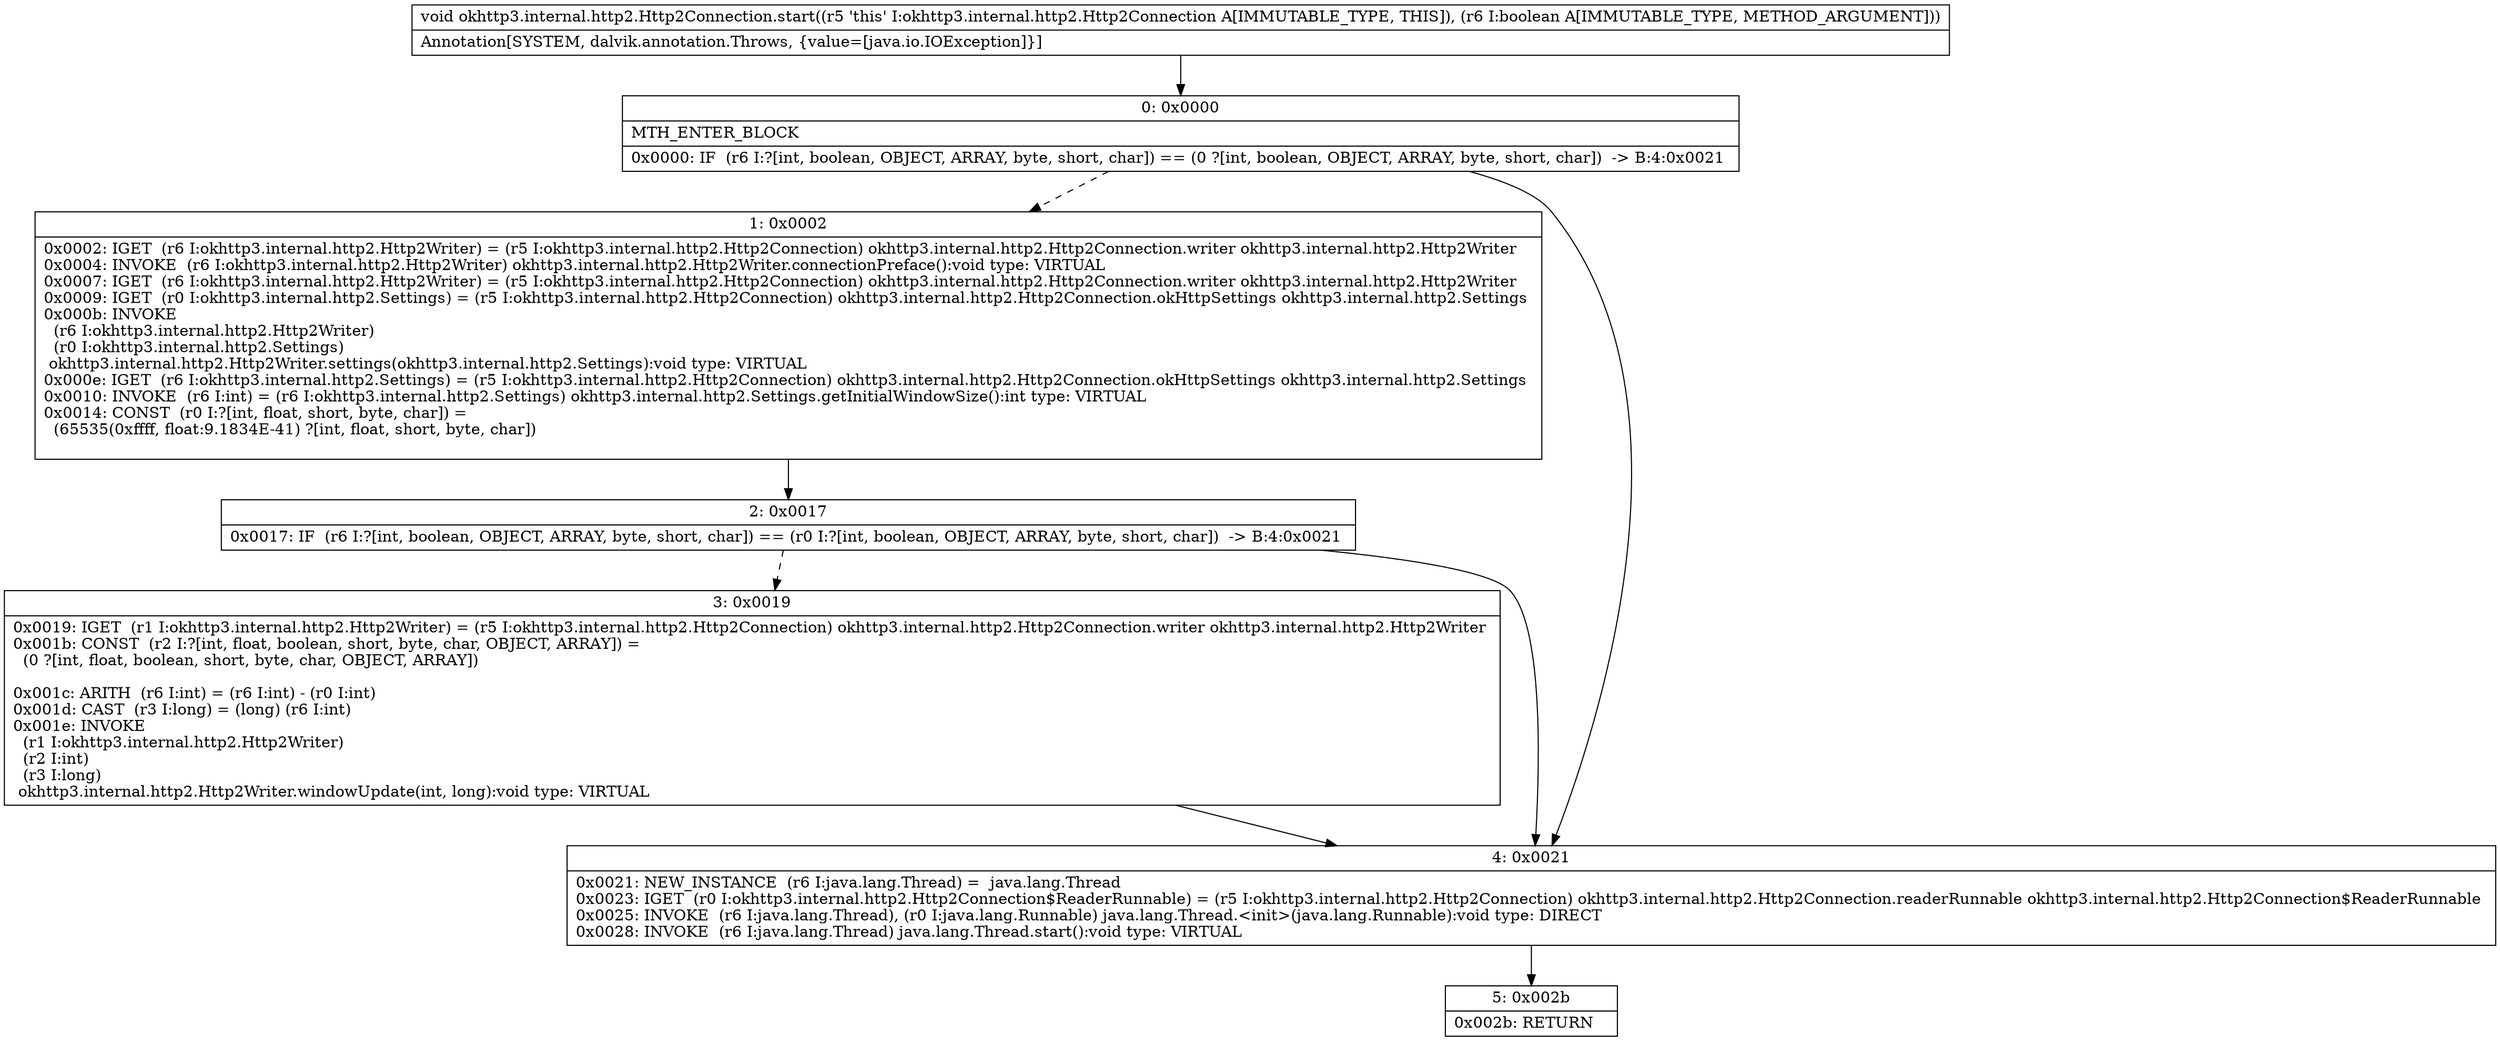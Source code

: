 digraph "CFG forokhttp3.internal.http2.Http2Connection.start(Z)V" {
Node_0 [shape=record,label="{0\:\ 0x0000|MTH_ENTER_BLOCK\l|0x0000: IF  (r6 I:?[int, boolean, OBJECT, ARRAY, byte, short, char]) == (0 ?[int, boolean, OBJECT, ARRAY, byte, short, char])  \-\> B:4:0x0021 \l}"];
Node_1 [shape=record,label="{1\:\ 0x0002|0x0002: IGET  (r6 I:okhttp3.internal.http2.Http2Writer) = (r5 I:okhttp3.internal.http2.Http2Connection) okhttp3.internal.http2.Http2Connection.writer okhttp3.internal.http2.Http2Writer \l0x0004: INVOKE  (r6 I:okhttp3.internal.http2.Http2Writer) okhttp3.internal.http2.Http2Writer.connectionPreface():void type: VIRTUAL \l0x0007: IGET  (r6 I:okhttp3.internal.http2.Http2Writer) = (r5 I:okhttp3.internal.http2.Http2Connection) okhttp3.internal.http2.Http2Connection.writer okhttp3.internal.http2.Http2Writer \l0x0009: IGET  (r0 I:okhttp3.internal.http2.Settings) = (r5 I:okhttp3.internal.http2.Http2Connection) okhttp3.internal.http2.Http2Connection.okHttpSettings okhttp3.internal.http2.Settings \l0x000b: INVOKE  \l  (r6 I:okhttp3.internal.http2.Http2Writer)\l  (r0 I:okhttp3.internal.http2.Settings)\l okhttp3.internal.http2.Http2Writer.settings(okhttp3.internal.http2.Settings):void type: VIRTUAL \l0x000e: IGET  (r6 I:okhttp3.internal.http2.Settings) = (r5 I:okhttp3.internal.http2.Http2Connection) okhttp3.internal.http2.Http2Connection.okHttpSettings okhttp3.internal.http2.Settings \l0x0010: INVOKE  (r6 I:int) = (r6 I:okhttp3.internal.http2.Settings) okhttp3.internal.http2.Settings.getInitialWindowSize():int type: VIRTUAL \l0x0014: CONST  (r0 I:?[int, float, short, byte, char]) = \l  (65535(0xffff, float:9.1834E\-41) ?[int, float, short, byte, char])\l \l}"];
Node_2 [shape=record,label="{2\:\ 0x0017|0x0017: IF  (r6 I:?[int, boolean, OBJECT, ARRAY, byte, short, char]) == (r0 I:?[int, boolean, OBJECT, ARRAY, byte, short, char])  \-\> B:4:0x0021 \l}"];
Node_3 [shape=record,label="{3\:\ 0x0019|0x0019: IGET  (r1 I:okhttp3.internal.http2.Http2Writer) = (r5 I:okhttp3.internal.http2.Http2Connection) okhttp3.internal.http2.Http2Connection.writer okhttp3.internal.http2.Http2Writer \l0x001b: CONST  (r2 I:?[int, float, boolean, short, byte, char, OBJECT, ARRAY]) = \l  (0 ?[int, float, boolean, short, byte, char, OBJECT, ARRAY])\l \l0x001c: ARITH  (r6 I:int) = (r6 I:int) \- (r0 I:int) \l0x001d: CAST  (r3 I:long) = (long) (r6 I:int) \l0x001e: INVOKE  \l  (r1 I:okhttp3.internal.http2.Http2Writer)\l  (r2 I:int)\l  (r3 I:long)\l okhttp3.internal.http2.Http2Writer.windowUpdate(int, long):void type: VIRTUAL \l}"];
Node_4 [shape=record,label="{4\:\ 0x0021|0x0021: NEW_INSTANCE  (r6 I:java.lang.Thread) =  java.lang.Thread \l0x0023: IGET  (r0 I:okhttp3.internal.http2.Http2Connection$ReaderRunnable) = (r5 I:okhttp3.internal.http2.Http2Connection) okhttp3.internal.http2.Http2Connection.readerRunnable okhttp3.internal.http2.Http2Connection$ReaderRunnable \l0x0025: INVOKE  (r6 I:java.lang.Thread), (r0 I:java.lang.Runnable) java.lang.Thread.\<init\>(java.lang.Runnable):void type: DIRECT \l0x0028: INVOKE  (r6 I:java.lang.Thread) java.lang.Thread.start():void type: VIRTUAL \l}"];
Node_5 [shape=record,label="{5\:\ 0x002b|0x002b: RETURN   \l}"];
MethodNode[shape=record,label="{void okhttp3.internal.http2.Http2Connection.start((r5 'this' I:okhttp3.internal.http2.Http2Connection A[IMMUTABLE_TYPE, THIS]), (r6 I:boolean A[IMMUTABLE_TYPE, METHOD_ARGUMENT]))  | Annotation[SYSTEM, dalvik.annotation.Throws, \{value=[java.io.IOException]\}]\l}"];
MethodNode -> Node_0;
Node_0 -> Node_1[style=dashed];
Node_0 -> Node_4;
Node_1 -> Node_2;
Node_2 -> Node_3[style=dashed];
Node_2 -> Node_4;
Node_3 -> Node_4;
Node_4 -> Node_5;
}

